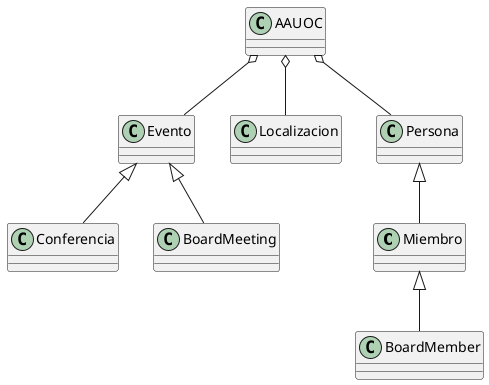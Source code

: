 @startuml

class Miembro{

}

class BoardMember{

}

class Evento{


}

class Conferencia{

}

class BoardMeeting{

}

class Localizacion{

}

class Persona{

}

class AAUOC{

}

Evento <|-- Conferencia
Evento <|-- BoardMeeting

Persona <|-- Miembro
Miembro <|-- BoardMember

AAUOC o-- Persona
AAUOC o-- Localizacion
AAUOC o-- Evento


@enduml